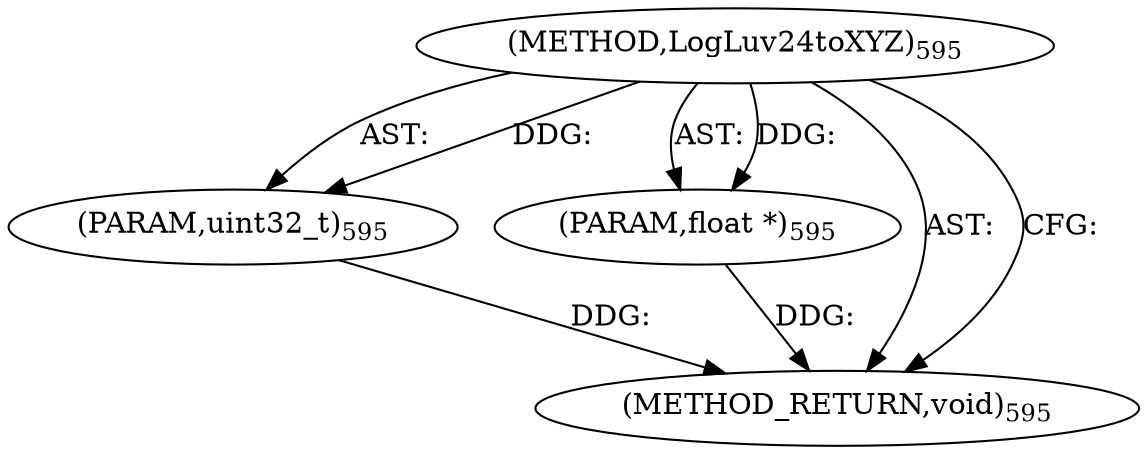 digraph "LogLuv24toXYZ" {  
"9305" [label = <(METHOD,LogLuv24toXYZ)<SUB>595</SUB>> ]
"9306" [label = <(PARAM,uint32_t)<SUB>595</SUB>> ]
"9307" [label = <(PARAM,float *)<SUB>595</SUB>> ]
"9308" [label = <(METHOD_RETURN,void)<SUB>595</SUB>> ]
  "9305" -> "9306"  [ label = "AST: "] 
  "9305" -> "9307"  [ label = "AST: "] 
  "9305" -> "9308"  [ label = "AST: "] 
  "9305" -> "9308"  [ label = "CFG: "] 
  "9306" -> "9308"  [ label = "DDG: "] 
  "9307" -> "9308"  [ label = "DDG: "] 
  "9305" -> "9306"  [ label = "DDG: "] 
  "9305" -> "9307"  [ label = "DDG: "] 
}
